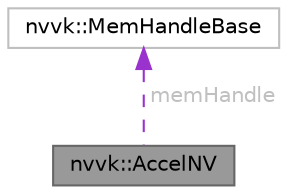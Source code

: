 digraph "nvvk::AccelNV"
{
 // LATEX_PDF_SIZE
  bgcolor="transparent";
  edge [fontname=Helvetica,fontsize=10,labelfontname=Helvetica,labelfontsize=10];
  node [fontname=Helvetica,fontsize=10,shape=box,height=0.2,width=0.4];
  Node1 [id="Node000001",label="nvvk::AccelNV",height=0.2,width=0.4,color="gray40", fillcolor="grey60", style="filled", fontcolor="black",tooltip=" "];
  Node2 -> Node1 [id="edge1_Node000001_Node000002",dir="back",color="darkorchid3",style="dashed",tooltip=" ",label=" memHandle",fontcolor="grey" ];
  Node2 [id="Node000002",label="nvvk::MemHandleBase",height=0.2,width=0.4,color="grey75", fillcolor="white", style="filled",URL="$classnvvk_1_1_mem_handle_base.html",tooltip=" "];
}
